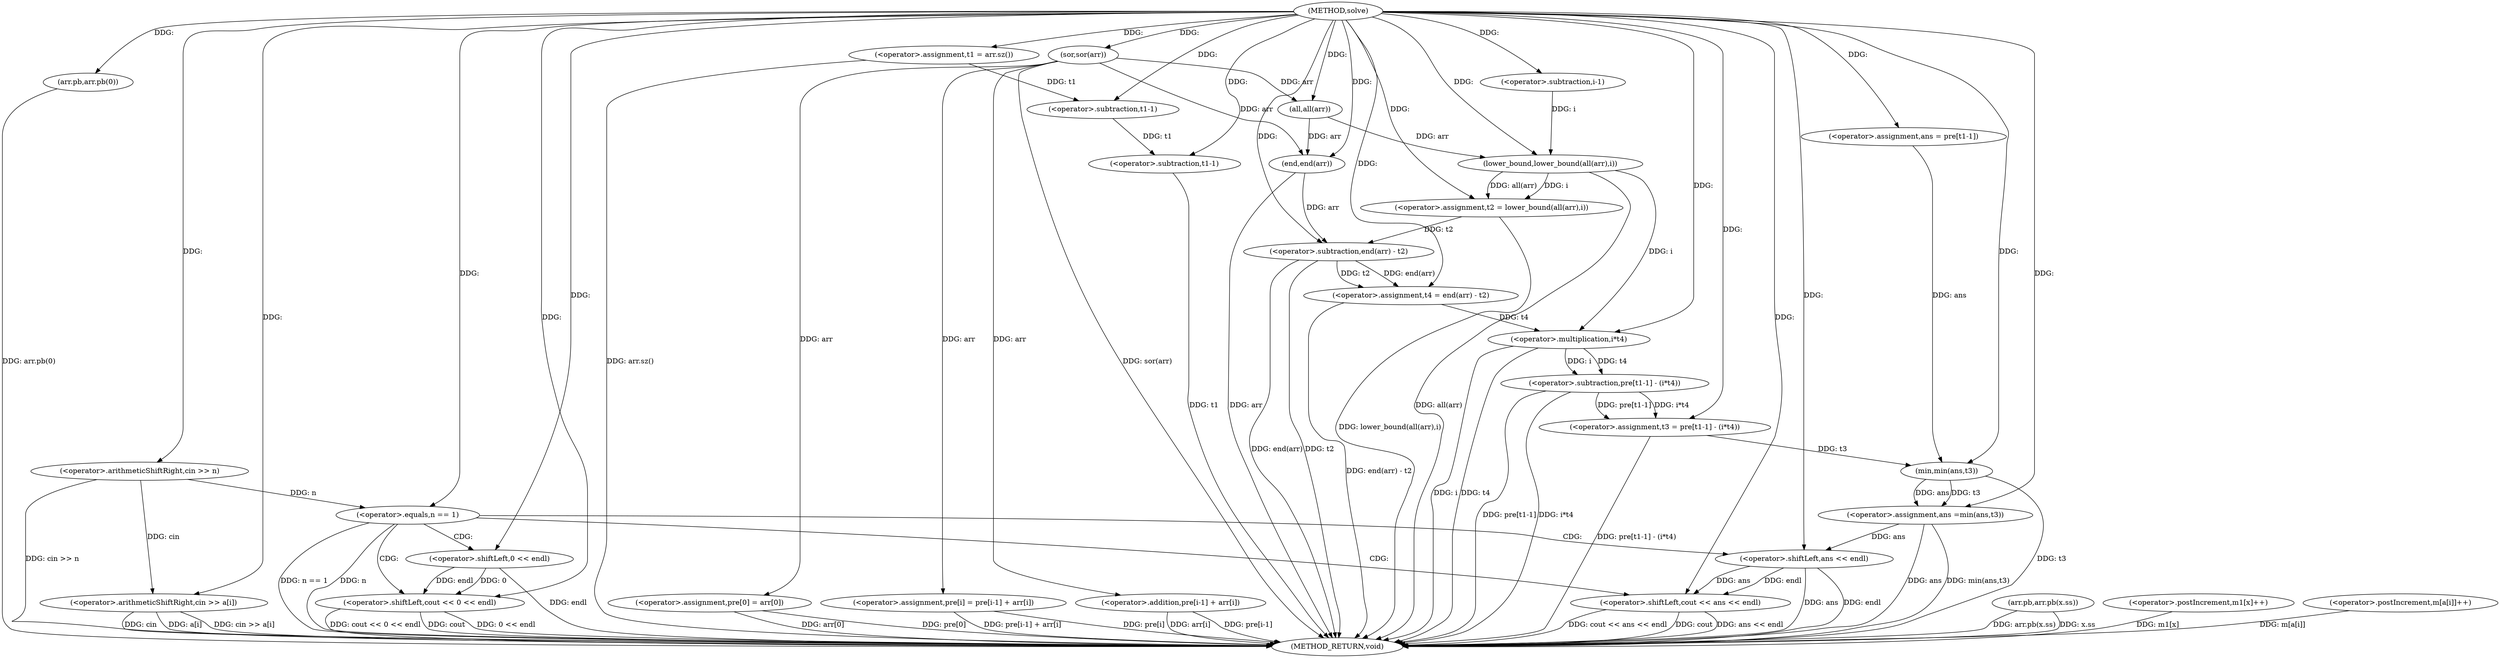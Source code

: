 digraph "solve" {  
"1000354" [label = "(METHOD,solve)" ]
"1000470" [label = "(METHOD_RETURN,void)" ]
"1000357" [label = "(<operator>.arithmeticShiftRight,cin >> n)" ]
"1000375" [label = "(arr.pb,arr.pb(0))" ]
"1000378" [label = "(arr.pb,arr.pb(x.ss))" ]
"1000383" [label = "(<operator>.assignment,t1 = arr.sz())" ]
"1000386" [label = "(sor,sor(arr))" ]
"1000389" [label = "(<operator>.assignment,pre[0] = arr[0])" ]
"1000396" [label = "(<operator>.assignment,pre[i] = pre[i-1] + arr[i])" ]
"1000410" [label = "(<operator>.assignment,ans = pre[t1-1])" ]
"1000419" [label = "(<operator>.postIncrement,m1[x]++)" ]
"1000363" [label = "(<operator>.arithmeticShiftRight,cin >> a[i])" ]
"1000368" [label = "(<operator>.postIncrement,m[a[i]]++)" ]
"1000425" [label = "(<operator>.assignment,t2 = lower_bound(all(arr),i))" ]
"1000432" [label = "(<operator>.assignment,t4 = end(arr) - t2)" ]
"1000439" [label = "(<operator>.assignment,t3 = pre[t1-1] - (i*t4))" ]
"1000450" [label = "(<operator>.assignment,ans =min(ans,t3))" ]
"1000456" [label = "(<operator>.equals,n == 1)" ]
"1000459" [label = "(<operator>.shiftLeft,cout << 0 << endl)" ]
"1000400" [label = "(<operator>.addition,pre[i-1] + arr[i])" ]
"1000465" [label = "(<operator>.shiftLeft,cout << ans << endl)" ]
"1000414" [label = "(<operator>.subtraction,t1-1)" ]
"1000427" [label = "(lower_bound,lower_bound(all(arr),i))" ]
"1000434" [label = "(<operator>.subtraction,end(arr) - t2)" ]
"1000441" [label = "(<operator>.subtraction,pre[t1-1] - (i*t4))" ]
"1000452" [label = "(min,min(ans,t3))" ]
"1000461" [label = "(<operator>.shiftLeft,0 << endl)" ]
"1000403" [label = "(<operator>.subtraction,i-1)" ]
"1000428" [label = "(all,all(arr))" ]
"1000435" [label = "(end,end(arr))" ]
"1000447" [label = "(<operator>.multiplication,i*t4)" ]
"1000467" [label = "(<operator>.shiftLeft,ans << endl)" ]
"1000444" [label = "(<operator>.subtraction,t1-1)" ]
  "1000357" -> "1000470"  [ label = "DDG: cin >> n"] 
  "1000363" -> "1000470"  [ label = "DDG: cin"] 
  "1000363" -> "1000470"  [ label = "DDG: a[i]"] 
  "1000363" -> "1000470"  [ label = "DDG: cin >> a[i]"] 
  "1000368" -> "1000470"  [ label = "DDG: m[a[i]]"] 
  "1000375" -> "1000470"  [ label = "DDG: arr.pb(0)"] 
  "1000378" -> "1000470"  [ label = "DDG: x.ss"] 
  "1000378" -> "1000470"  [ label = "DDG: arr.pb(x.ss)"] 
  "1000383" -> "1000470"  [ label = "DDG: arr.sz()"] 
  "1000386" -> "1000470"  [ label = "DDG: sor(arr)"] 
  "1000389" -> "1000470"  [ label = "DDG: pre[0]"] 
  "1000389" -> "1000470"  [ label = "DDG: arr[0]"] 
  "1000396" -> "1000470"  [ label = "DDG: pre[i]"] 
  "1000400" -> "1000470"  [ label = "DDG: pre[i-1]"] 
  "1000400" -> "1000470"  [ label = "DDG: arr[i]"] 
  "1000396" -> "1000470"  [ label = "DDG: pre[i-1] + arr[i]"] 
  "1000419" -> "1000470"  [ label = "DDG: m1[x]"] 
  "1000427" -> "1000470"  [ label = "DDG: all(arr)"] 
  "1000425" -> "1000470"  [ label = "DDG: lower_bound(all(arr),i)"] 
  "1000435" -> "1000470"  [ label = "DDG: arr"] 
  "1000434" -> "1000470"  [ label = "DDG: end(arr)"] 
  "1000434" -> "1000470"  [ label = "DDG: t2"] 
  "1000432" -> "1000470"  [ label = "DDG: end(arr) - t2"] 
  "1000444" -> "1000470"  [ label = "DDG: t1"] 
  "1000441" -> "1000470"  [ label = "DDG: pre[t1-1]"] 
  "1000447" -> "1000470"  [ label = "DDG: i"] 
  "1000447" -> "1000470"  [ label = "DDG: t4"] 
  "1000441" -> "1000470"  [ label = "DDG: i*t4"] 
  "1000439" -> "1000470"  [ label = "DDG: pre[t1-1] - (i*t4)"] 
  "1000450" -> "1000470"  [ label = "DDG: ans"] 
  "1000452" -> "1000470"  [ label = "DDG: t3"] 
  "1000450" -> "1000470"  [ label = "DDG: min(ans,t3)"] 
  "1000456" -> "1000470"  [ label = "DDG: n"] 
  "1000456" -> "1000470"  [ label = "DDG: n == 1"] 
  "1000465" -> "1000470"  [ label = "DDG: cout"] 
  "1000467" -> "1000470"  [ label = "DDG: ans"] 
  "1000467" -> "1000470"  [ label = "DDG: endl"] 
  "1000465" -> "1000470"  [ label = "DDG: ans << endl"] 
  "1000465" -> "1000470"  [ label = "DDG: cout << ans << endl"] 
  "1000459" -> "1000470"  [ label = "DDG: cout"] 
  "1000461" -> "1000470"  [ label = "DDG: endl"] 
  "1000459" -> "1000470"  [ label = "DDG: 0 << endl"] 
  "1000459" -> "1000470"  [ label = "DDG: cout << 0 << endl"] 
  "1000354" -> "1000383"  [ label = "DDG: "] 
  "1000386" -> "1000389"  [ label = "DDG: arr"] 
  "1000386" -> "1000396"  [ label = "DDG: arr"] 
  "1000354" -> "1000357"  [ label = "DDG: "] 
  "1000354" -> "1000375"  [ label = "DDG: "] 
  "1000354" -> "1000386"  [ label = "DDG: "] 
  "1000354" -> "1000410"  [ label = "DDG: "] 
  "1000427" -> "1000425"  [ label = "DDG: i"] 
  "1000427" -> "1000425"  [ label = "DDG: all(arr)"] 
  "1000434" -> "1000432"  [ label = "DDG: end(arr)"] 
  "1000434" -> "1000432"  [ label = "DDG: t2"] 
  "1000441" -> "1000439"  [ label = "DDG: pre[t1-1]"] 
  "1000441" -> "1000439"  [ label = "DDG: i*t4"] 
  "1000452" -> "1000450"  [ label = "DDG: ans"] 
  "1000452" -> "1000450"  [ label = "DDG: t3"] 
  "1000357" -> "1000363"  [ label = "DDG: cin"] 
  "1000354" -> "1000363"  [ label = "DDG: "] 
  "1000386" -> "1000400"  [ label = "DDG: arr"] 
  "1000354" -> "1000425"  [ label = "DDG: "] 
  "1000354" -> "1000432"  [ label = "DDG: "] 
  "1000354" -> "1000439"  [ label = "DDG: "] 
  "1000354" -> "1000450"  [ label = "DDG: "] 
  "1000357" -> "1000456"  [ label = "DDG: n"] 
  "1000354" -> "1000456"  [ label = "DDG: "] 
  "1000354" -> "1000459"  [ label = "DDG: "] 
  "1000461" -> "1000459"  [ label = "DDG: endl"] 
  "1000461" -> "1000459"  [ label = "DDG: 0"] 
  "1000383" -> "1000414"  [ label = "DDG: t1"] 
  "1000354" -> "1000414"  [ label = "DDG: "] 
  "1000428" -> "1000427"  [ label = "DDG: arr"] 
  "1000403" -> "1000427"  [ label = "DDG: i"] 
  "1000354" -> "1000427"  [ label = "DDG: "] 
  "1000435" -> "1000434"  [ label = "DDG: arr"] 
  "1000425" -> "1000434"  [ label = "DDG: t2"] 
  "1000354" -> "1000434"  [ label = "DDG: "] 
  "1000447" -> "1000441"  [ label = "DDG: t4"] 
  "1000447" -> "1000441"  [ label = "DDG: i"] 
  "1000410" -> "1000452"  [ label = "DDG: ans"] 
  "1000354" -> "1000452"  [ label = "DDG: "] 
  "1000439" -> "1000452"  [ label = "DDG: t3"] 
  "1000354" -> "1000461"  [ label = "DDG: "] 
  "1000354" -> "1000465"  [ label = "DDG: "] 
  "1000467" -> "1000465"  [ label = "DDG: endl"] 
  "1000467" -> "1000465"  [ label = "DDG: ans"] 
  "1000354" -> "1000403"  [ label = "DDG: "] 
  "1000386" -> "1000428"  [ label = "DDG: arr"] 
  "1000354" -> "1000428"  [ label = "DDG: "] 
  "1000428" -> "1000435"  [ label = "DDG: arr"] 
  "1000354" -> "1000435"  [ label = "DDG: "] 
  "1000386" -> "1000435"  [ label = "DDG: arr"] 
  "1000427" -> "1000447"  [ label = "DDG: i"] 
  "1000354" -> "1000447"  [ label = "DDG: "] 
  "1000432" -> "1000447"  [ label = "DDG: t4"] 
  "1000450" -> "1000467"  [ label = "DDG: ans"] 
  "1000354" -> "1000467"  [ label = "DDG: "] 
  "1000414" -> "1000444"  [ label = "DDG: t1"] 
  "1000354" -> "1000444"  [ label = "DDG: "] 
  "1000456" -> "1000459"  [ label = "CDG: "] 
  "1000456" -> "1000461"  [ label = "CDG: "] 
  "1000456" -> "1000467"  [ label = "CDG: "] 
  "1000456" -> "1000465"  [ label = "CDG: "] 
}
